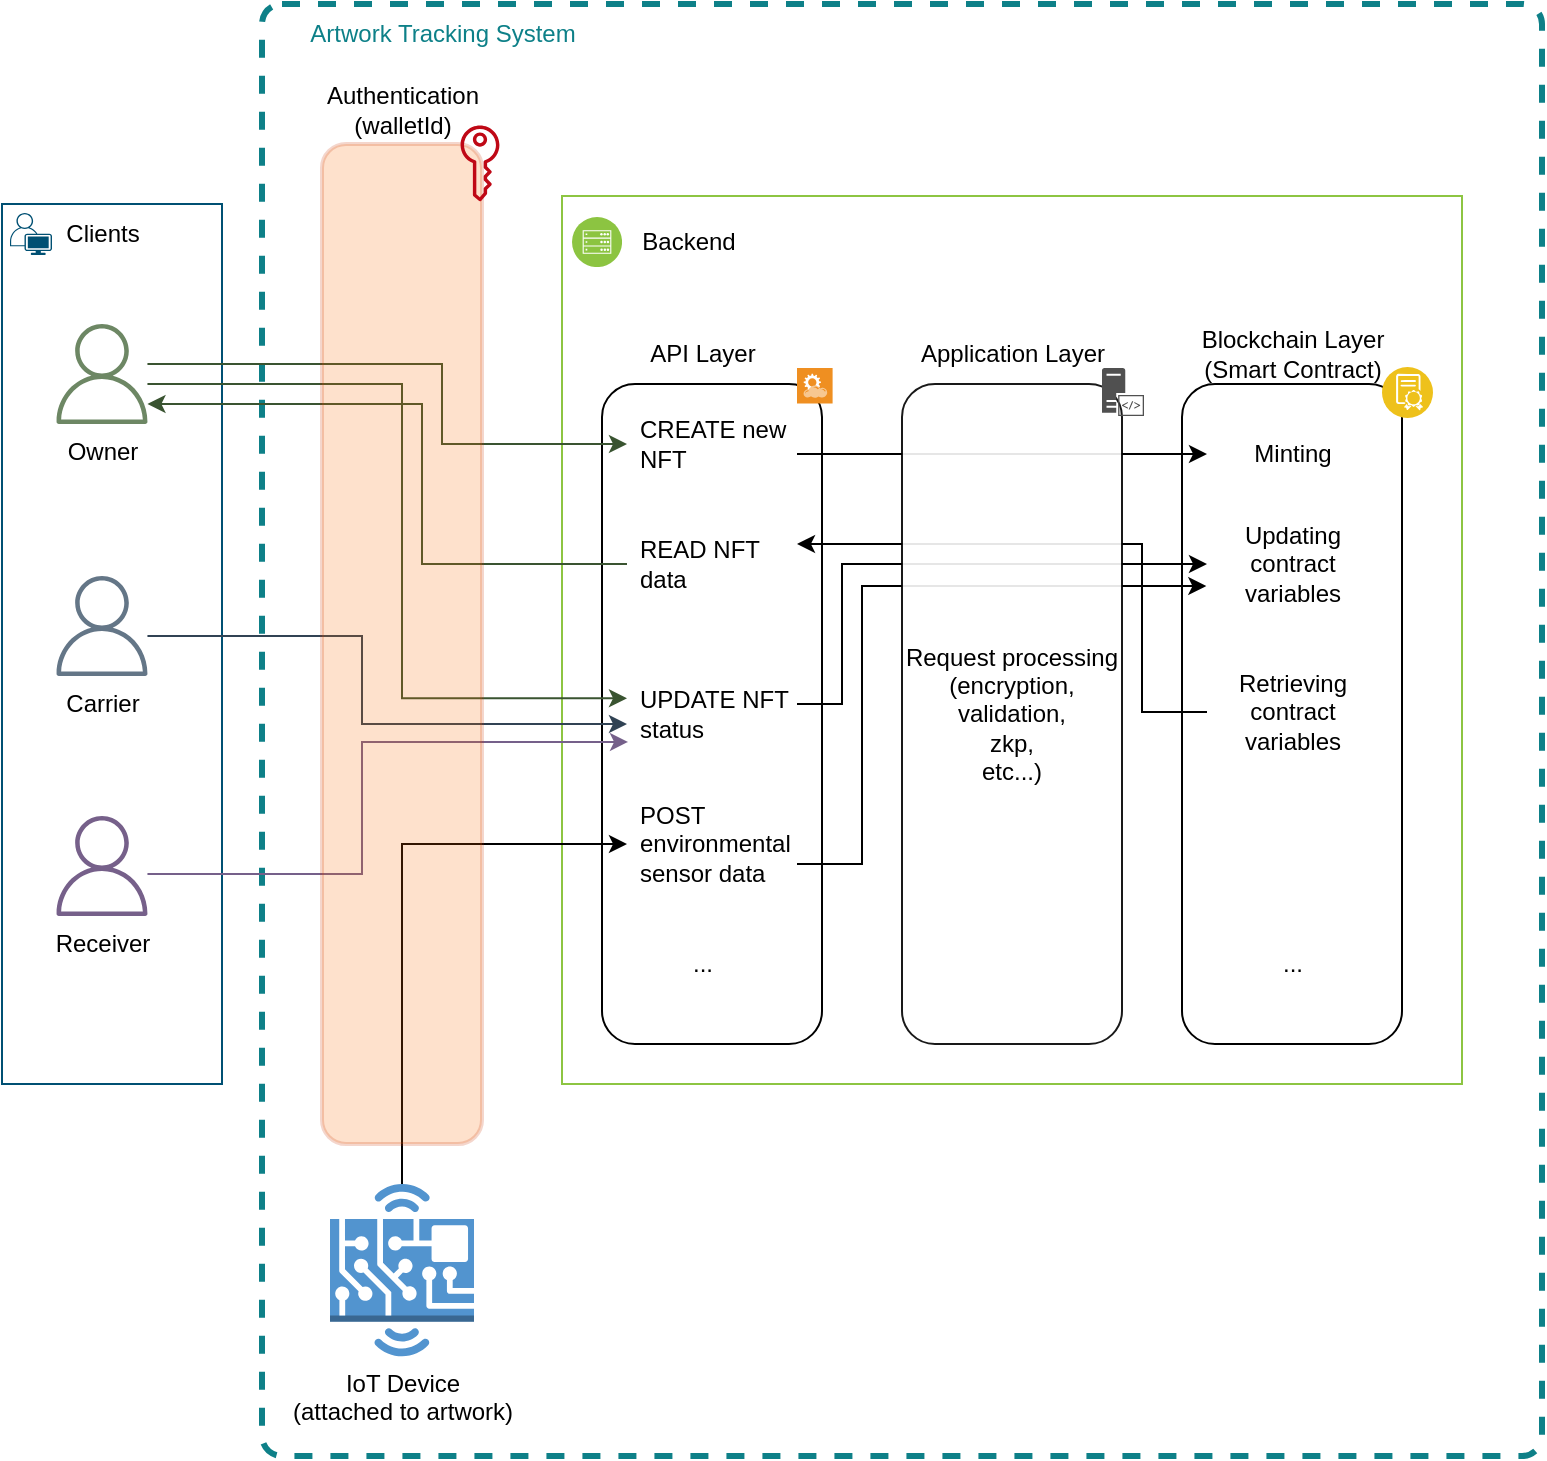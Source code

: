 <mxfile version="21.1.2" type="device">
  <diagram id="ueo7mvtwTdWJJ7_IZG4s" name="Seite-1">
    <mxGraphModel dx="794" dy="599" grid="1" gridSize="10" guides="1" tooltips="1" connect="1" arrows="1" fold="1" page="1" pageScale="1" pageWidth="1169" pageHeight="827" math="0" shadow="0">
      <root>
        <mxCell id="0" />
        <mxCell id="1" parent="0" />
        <mxCell id="GqR5pssrANM1ScbAsOte-49" value="" style="html=1;align=center;verticalAlign=top;rounded=1;absoluteArcSize=1;arcSize=20;dashed=1;whiteSpace=wrap;fillColor=none;strokeColor=#0e8088;strokeWidth=3;" parent="1" vertex="1">
          <mxGeometry x="330" y="54" width="640" height="726" as="geometry" />
        </mxCell>
        <mxCell id="GqR5pssrANM1ScbAsOte-3" value="" style="rounded=0;whiteSpace=wrap;html=1;fillColor=none;strokeColor=#8dc542;" parent="1" vertex="1">
          <mxGeometry x="480" y="150" width="450" height="444" as="geometry" />
        </mxCell>
        <mxCell id="GqR5pssrANM1ScbAsOte-53" style="edgeStyle=orthogonalEdgeStyle;rounded=0;orthogonalLoop=1;jettySize=auto;html=1;" parent="1" source="GqR5pssrANM1ScbAsOte-52" target="GqR5pssrANM1ScbAsOte-17" edge="1">
          <mxGeometry relative="1" as="geometry">
            <Array as="points">
              <mxPoint x="770" y="408" />
              <mxPoint x="770" y="324" />
            </Array>
          </mxGeometry>
        </mxCell>
        <mxCell id="GqR5pssrANM1ScbAsOte-1" value="" style="rounded=0;whiteSpace=wrap;html=1;fillColor=none;strokeColor=#005073;" parent="1" vertex="1">
          <mxGeometry x="200" y="154" width="110" height="440" as="geometry" />
        </mxCell>
        <mxCell id="GqR5pssrANM1ScbAsOte-2" value="Clients" style="text;html=1;align=center;verticalAlign=middle;resizable=0;points=[];autosize=1;strokeColor=none;fillColor=none;" parent="1" vertex="1">
          <mxGeometry x="220" y="154" width="60" height="30" as="geometry" />
        </mxCell>
        <mxCell id="GqR5pssrANM1ScbAsOte-9" value="" style="edgeStyle=orthogonalEdgeStyle;rounded=0;orthogonalLoop=1;jettySize=auto;html=1;entryX=0;entryY=0.5;entryDx=0;entryDy=0;exitX=0.5;exitY=0;exitDx=0;exitDy=0;exitPerimeter=0;" parent="1" source="GqR5pssrANM1ScbAsOte-35" target="GqR5pssrANM1ScbAsOte-14" edge="1">
          <mxGeometry x="0.003" relative="1" as="geometry">
            <mxPoint x="480" y="704" as="sourcePoint" />
            <Array as="points">
              <mxPoint x="400" y="474" />
            </Array>
            <mxPoint as="offset" />
          </mxGeometry>
        </mxCell>
        <mxCell id="GqR5pssrANM1ScbAsOte-10" value="Blockchain Layer&lt;br&gt;(Smart Contract)" style="text;html=1;align=center;verticalAlign=middle;resizable=0;points=[];autosize=1;strokeColor=none;fillColor=none;" parent="1" vertex="1">
          <mxGeometry x="790" y="209" width="110" height="40" as="geometry" />
        </mxCell>
        <mxCell id="GqR5pssrANM1ScbAsOte-11" value="API Layer" style="text;html=1;align=center;verticalAlign=middle;resizable=0;points=[];autosize=1;strokeColor=none;fillColor=none;" parent="1" vertex="1">
          <mxGeometry x="510" y="214" width="80" height="30" as="geometry" />
        </mxCell>
        <mxCell id="GqR5pssrANM1ScbAsOte-12" value="" style="rounded=1;whiteSpace=wrap;html=1;fillColor=none;" parent="1" vertex="1">
          <mxGeometry x="500" y="244" width="110" height="330" as="geometry" />
        </mxCell>
        <mxCell id="GqR5pssrANM1ScbAsOte-32" style="edgeStyle=orthogonalEdgeStyle;rounded=0;orthogonalLoop=1;jettySize=auto;html=1;entryX=-0.004;entryY=0.684;entryDx=0;entryDy=0;entryPerimeter=0;" parent="1" source="GqR5pssrANM1ScbAsOte-14" target="GqR5pssrANM1ScbAsOte-30" edge="1">
          <mxGeometry relative="1" as="geometry">
            <Array as="points">
              <mxPoint x="630" y="484" />
              <mxPoint x="630" y="345" />
            </Array>
          </mxGeometry>
        </mxCell>
        <mxCell id="GqR5pssrANM1ScbAsOte-14" value="POST environmental sensor data" style="text;strokeColor=none;fillColor=none;align=left;verticalAlign=middle;spacingLeft=4;spacingRight=4;overflow=hidden;points=[[0,0.5],[1,0.5]];portConstraint=eastwest;rotatable=0;whiteSpace=wrap;html=1;" parent="1" vertex="1">
          <mxGeometry x="512.5" y="444" width="85" height="60" as="geometry" />
        </mxCell>
        <mxCell id="GqR5pssrANM1ScbAsOte-34" style="edgeStyle=orthogonalEdgeStyle;rounded=0;orthogonalLoop=1;jettySize=auto;html=1;" parent="1" source="GqR5pssrANM1ScbAsOte-15" target="GqR5pssrANM1ScbAsOte-29" edge="1">
          <mxGeometry relative="1" as="geometry">
            <Array as="points">
              <mxPoint x="620" y="279" />
              <mxPoint x="620" y="279" />
            </Array>
          </mxGeometry>
        </mxCell>
        <mxCell id="GqR5pssrANM1ScbAsOte-15" value="CREATE new NFT" style="text;strokeColor=none;fillColor=none;align=left;verticalAlign=middle;spacingLeft=4;spacingRight=4;overflow=hidden;points=[[0,0.5],[1,0.5]];portConstraint=eastwest;rotatable=0;whiteSpace=wrap;html=1;" parent="1" vertex="1">
          <mxGeometry x="512.5" y="244" width="85" height="60" as="geometry" />
        </mxCell>
        <mxCell id="GqR5pssrANM1ScbAsOte-33" style="edgeStyle=orthogonalEdgeStyle;rounded=0;orthogonalLoop=1;jettySize=auto;html=1;entryX=0;entryY=0.5;entryDx=0;entryDy=0;" parent="1" source="GqR5pssrANM1ScbAsOte-16" target="GqR5pssrANM1ScbAsOte-30" edge="1">
          <mxGeometry relative="1" as="geometry">
            <Array as="points">
              <mxPoint x="620" y="404" />
              <mxPoint x="620" y="334" />
            </Array>
          </mxGeometry>
        </mxCell>
        <mxCell id="GqR5pssrANM1ScbAsOte-16" value="UPDATE NFT status" style="text;strokeColor=none;fillColor=none;align=left;verticalAlign=middle;spacingLeft=4;spacingRight=4;overflow=hidden;points=[[0,0.5],[1,0.5]];portConstraint=eastwest;rotatable=0;whiteSpace=wrap;html=1;" parent="1" vertex="1">
          <mxGeometry x="512.5" y="379" width="85" height="60" as="geometry" />
        </mxCell>
        <mxCell id="GqR5pssrANM1ScbAsOte-17" value="READ NFT data" style="text;strokeColor=none;fillColor=none;align=left;verticalAlign=middle;spacingLeft=4;spacingRight=4;overflow=hidden;points=[[0,0.5],[1,0.5]];portConstraint=eastwest;rotatable=0;whiteSpace=wrap;html=1;" parent="1" vertex="1">
          <mxGeometry x="512.5" y="304" width="85" height="60" as="geometry" />
        </mxCell>
        <mxCell id="GqR5pssrANM1ScbAsOte-20" style="edgeStyle=orthogonalEdgeStyle;rounded=0;orthogonalLoop=1;jettySize=auto;html=1;entryX=0;entryY=0.5;entryDx=0;entryDy=0;fillColor=#6d8764;strokeColor=#3A5431;" parent="1" source="GqR5pssrANM1ScbAsOte-19" target="GqR5pssrANM1ScbAsOte-15" edge="1">
          <mxGeometry relative="1" as="geometry">
            <Array as="points">
              <mxPoint x="420" y="234" />
              <mxPoint x="420" y="274" />
            </Array>
          </mxGeometry>
        </mxCell>
        <mxCell id="GqR5pssrANM1ScbAsOte-21" style="edgeStyle=orthogonalEdgeStyle;rounded=0;orthogonalLoop=1;jettySize=auto;html=1;entryX=0;entryY=0.369;entryDx=0;entryDy=0;fillColor=#6d8764;strokeColor=#3A5431;entryPerimeter=0;" parent="1" source="GqR5pssrANM1ScbAsOte-19" target="GqR5pssrANM1ScbAsOte-16" edge="1">
          <mxGeometry relative="1" as="geometry">
            <Array as="points">
              <mxPoint x="400" y="244" />
              <mxPoint x="400" y="401" />
            </Array>
          </mxGeometry>
        </mxCell>
        <mxCell id="GqR5pssrANM1ScbAsOte-24" style="edgeStyle=orthogonalEdgeStyle;rounded=0;orthogonalLoop=1;jettySize=auto;html=1;entryX=0;entryY=0.5;entryDx=0;entryDy=0;fillColor=#6d8764;strokeColor=#3A5431;startArrow=classic;startFill=1;endArrow=none;endFill=0;" parent="1" source="GqR5pssrANM1ScbAsOte-19" target="GqR5pssrANM1ScbAsOte-17" edge="1">
          <mxGeometry relative="1" as="geometry">
            <Array as="points">
              <mxPoint x="410" y="254" />
              <mxPoint x="410" y="334" />
            </Array>
          </mxGeometry>
        </mxCell>
        <mxCell id="GqR5pssrANM1ScbAsOte-19" value="&lt;font color=&quot;#000000&quot;&gt;Owner&lt;/font&gt;" style="sketch=0;outlineConnect=0;fillColor=#6d8764;strokeColor=#3A5431;dashed=0;verticalLabelPosition=bottom;verticalAlign=top;align=center;html=1;fontSize=12;fontStyle=0;aspect=fixed;pointerEvents=1;shape=mxgraph.aws4.user;fontColor=#ffffff;" parent="1" vertex="1">
          <mxGeometry x="225" y="214" width="50" height="50" as="geometry" />
        </mxCell>
        <mxCell id="GqR5pssrANM1ScbAsOte-23" style="edgeStyle=orthogonalEdgeStyle;rounded=0;orthogonalLoop=1;jettySize=auto;html=1;fillColor=#647687;strokeColor=#314354;" parent="1" source="GqR5pssrANM1ScbAsOte-22" target="GqR5pssrANM1ScbAsOte-16" edge="1">
          <mxGeometry relative="1" as="geometry">
            <Array as="points">
              <mxPoint x="380" y="370" />
              <mxPoint x="380" y="414" />
            </Array>
          </mxGeometry>
        </mxCell>
        <mxCell id="GqR5pssrANM1ScbAsOte-22" value="&lt;font color=&quot;#000000&quot;&gt;Carrier&lt;/font&gt;" style="sketch=0;outlineConnect=0;fontColor=#ffffff;fillColor=#647687;strokeColor=#314354;dashed=0;verticalLabelPosition=bottom;verticalAlign=top;align=center;html=1;fontSize=12;fontStyle=0;aspect=fixed;pointerEvents=1;shape=mxgraph.aws4.user;" parent="1" vertex="1">
          <mxGeometry x="225" y="340" width="50" height="50" as="geometry" />
        </mxCell>
        <mxCell id="GqR5pssrANM1ScbAsOte-28" value="" style="rounded=1;whiteSpace=wrap;html=1;fillColor=none;" parent="1" vertex="1">
          <mxGeometry x="790" y="244" width="110" height="330" as="geometry" />
        </mxCell>
        <mxCell id="GqR5pssrANM1ScbAsOte-29" value="Minting" style="text;strokeColor=none;fillColor=none;align=center;verticalAlign=middle;spacingLeft=4;spacingRight=4;overflow=hidden;points=[[0,0.5],[1,0.5]];portConstraint=eastwest;rotatable=0;whiteSpace=wrap;html=1;" parent="1" vertex="1">
          <mxGeometry x="802.5" y="249" width="85" height="60" as="geometry" />
        </mxCell>
        <mxCell id="GqR5pssrANM1ScbAsOte-30" value="Updating contract variables" style="text;strokeColor=none;fillColor=none;align=center;verticalAlign=middle;spacingLeft=4;spacingRight=4;overflow=hidden;points=[[0,0.5],[1,0.5]];portConstraint=eastwest;rotatable=0;whiteSpace=wrap;html=1;" parent="1" vertex="1">
          <mxGeometry x="802.5" y="304" width="85" height="60" as="geometry" />
        </mxCell>
        <mxCell id="GqR5pssrANM1ScbAsOte-31" value="..." style="text;strokeColor=none;fillColor=none;align=center;verticalAlign=middle;spacingLeft=4;spacingRight=4;overflow=hidden;points=[[0,0.5],[1,0.5]];portConstraint=eastwest;rotatable=0;whiteSpace=wrap;html=1;" parent="1" vertex="1">
          <mxGeometry x="802.5" y="504" width="85" height="60" as="geometry" />
        </mxCell>
        <mxCell id="GqR5pssrANM1ScbAsOte-35" value="IoT Device&lt;br&gt;(attached to artwork)" style="outlineConnect=0;dashed=0;verticalLabelPosition=bottom;verticalAlign=top;align=center;html=1;shape=mxgraph.aws3.hardware_board;fillColor=#5294CF;gradientColor=none;labelPosition=center;" parent="1" vertex="1">
          <mxGeometry x="364" y="644.0" width="72" height="86.14" as="geometry" />
        </mxCell>
        <mxCell id="hDjlnW6x61JkgasZO3AA-2" value="" style="edgeStyle=orthogonalEdgeStyle;rounded=0;orthogonalLoop=1;jettySize=auto;html=1;entryX=0.006;entryY=0.733;entryDx=0;entryDy=0;entryPerimeter=0;strokeColor=#75608a;" parent="1" source="GqR5pssrANM1ScbAsOte-37" target="GqR5pssrANM1ScbAsOte-16" edge="1">
          <mxGeometry relative="1" as="geometry">
            <Array as="points">
              <mxPoint x="380" y="489" />
              <mxPoint x="380" y="423" />
            </Array>
          </mxGeometry>
        </mxCell>
        <mxCell id="GqR5pssrANM1ScbAsOte-37" value="&lt;font color=&quot;#000000&quot;&gt;Receiver&lt;br&gt;&lt;/font&gt;" style="sketch=0;outlineConnect=0;fontColor=#ffffff;fillColor=#76608a;strokeColor=#432D57;dashed=0;verticalLabelPosition=bottom;verticalAlign=top;align=center;html=1;fontSize=12;fontStyle=0;aspect=fixed;pointerEvents=1;shape=mxgraph.aws4.user;" parent="1" vertex="1">
          <mxGeometry x="225" y="460" width="50" height="50" as="geometry" />
        </mxCell>
        <mxCell id="GqR5pssrANM1ScbAsOte-39" value="Backend" style="text;html=1;align=center;verticalAlign=middle;resizable=0;points=[];autosize=1;strokeColor=none;fillColor=none;" parent="1" vertex="1">
          <mxGeometry x="507.5" y="158" width="70" height="30" as="geometry" />
        </mxCell>
        <mxCell id="GqR5pssrANM1ScbAsOte-41" value="" style="rounded=1;whiteSpace=wrap;html=1;fillColor=#fa6800;fontColor=#000000;strokeColor=#C73500;opacity=20;strokeWidth=2;" parent="1" vertex="1">
          <mxGeometry x="360" y="124" width="80" height="500" as="geometry" />
        </mxCell>
        <mxCell id="GqR5pssrANM1ScbAsOte-42" value="Authentication&lt;br&gt;(walletId)" style="text;html=1;align=center;verticalAlign=middle;resizable=0;points=[];autosize=1;strokeColor=none;fillColor=none;" parent="1" vertex="1">
          <mxGeometry x="350" y="87" width="100" height="40" as="geometry" />
        </mxCell>
        <mxCell id="GqR5pssrANM1ScbAsOte-43" value="Request processing&lt;br&gt;(encryption, validation,&lt;br&gt;zkp,&lt;br&gt;etc...)" style="rounded=1;whiteSpace=wrap;html=1;fillColor=default;opacity=90;" parent="1" vertex="1">
          <mxGeometry x="650" y="244" width="110" height="330" as="geometry" />
        </mxCell>
        <mxCell id="GqR5pssrANM1ScbAsOte-44" value="Application Layer" style="text;html=1;align=center;verticalAlign=middle;resizable=0;points=[];autosize=1;strokeColor=none;fillColor=none;" parent="1" vertex="1">
          <mxGeometry x="645" y="214" width="120" height="30" as="geometry" />
        </mxCell>
        <mxCell id="GqR5pssrANM1ScbAsOte-45" value="..." style="text;strokeColor=none;fillColor=none;align=center;verticalAlign=middle;spacingLeft=4;spacingRight=4;overflow=hidden;points=[[0,0.5],[1,0.5]];portConstraint=eastwest;rotatable=0;whiteSpace=wrap;html=1;" parent="1" vertex="1">
          <mxGeometry x="507.5" y="504" width="85" height="60" as="geometry" />
        </mxCell>
        <mxCell id="GqR5pssrANM1ScbAsOte-50" value="&lt;font color=&quot;#0d8088&quot;&gt;Artwork Tracking System&lt;/font&gt;" style="text;html=1;align=center;verticalAlign=middle;resizable=0;points=[];autosize=1;strokeColor=#0e8088;fillColor=#b0e3e6;opacity=0;" parent="1" vertex="1">
          <mxGeometry x="340" y="54" width="160" height="30" as="geometry" />
        </mxCell>
        <mxCell id="GqR5pssrANM1ScbAsOte-52" value="Retrieving contract variables" style="text;strokeColor=none;fillColor=none;align=center;verticalAlign=middle;spacingLeft=4;spacingRight=4;overflow=hidden;points=[[0,0.5],[1,0.5]];portConstraint=eastwest;rotatable=0;whiteSpace=wrap;html=1;" parent="1" vertex="1">
          <mxGeometry x="802.5" y="378" width="85" height="60" as="geometry" />
        </mxCell>
        <mxCell id="1ouffjeRAv1VJQCSkiRg-1" value="" style="image;aspect=fixed;perimeter=ellipsePerimeter;html=1;align=center;shadow=0;dashed=0;fontColor=#4277BB;labelBackgroundColor=default;fontSize=12;spacingTop=3;image=img/lib/ibm/infrastructure/mobile_backend.svg;" parent="1" vertex="1">
          <mxGeometry x="485" y="160.5" width="25" height="25" as="geometry" />
        </mxCell>
        <mxCell id="1ouffjeRAv1VJQCSkiRg-2" value="" style="points=[[0.35,0,0],[0.98,0.51,0],[1,0.71,0],[0.67,1,0],[0,0.795,0],[0,0.65,0]];verticalLabelPosition=bottom;sketch=0;html=1;verticalAlign=top;aspect=fixed;align=center;pointerEvents=1;shape=mxgraph.cisco19.user;fillColor=#005073;strokeColor=none;" parent="1" vertex="1">
          <mxGeometry x="204" y="158.5" width="21" height="21" as="geometry" />
        </mxCell>
        <mxCell id="YJsinMg0PK696agXTrmT-1" value="" style="image;aspect=fixed;perimeter=ellipsePerimeter;html=1;align=center;shadow=0;dashed=0;fontColor=#4277BB;labelBackgroundColor=default;fontSize=12;spacingTop=3;image=img/lib/ibm/blockchain/smart_contract.svg;" parent="1" vertex="1">
          <mxGeometry x="890" y="235.5" width="25.5" height="25.5" as="geometry" />
        </mxCell>
        <mxCell id="YJsinMg0PK696agXTrmT-2" value="" style="sketch=0;pointerEvents=1;shadow=0;dashed=0;html=1;strokeColor=none;fillColor=#505050;labelPosition=center;verticalLabelPosition=bottom;verticalAlign=top;outlineConnect=0;align=center;shape=mxgraph.office.servers.server_side_code;" parent="1" vertex="1">
          <mxGeometry x="750" y="236" width="21" height="24" as="geometry" />
        </mxCell>
        <mxCell id="YJsinMg0PK696agXTrmT-3" value="" style="shadow=0;dashed=0;html=1;strokeColor=none;fillColor=#EF8F21;labelPosition=center;verticalLabelPosition=bottom;verticalAlign=top;align=center;outlineConnect=0;shape=mxgraph.veeam.2d.restful_apis;" parent="1" vertex="1">
          <mxGeometry x="597.5" y="236" width="17.8" height="17.8" as="geometry" />
        </mxCell>
        <mxCell id="YJsinMg0PK696agXTrmT-5" value="" style="sketch=0;outlineConnect=0;fontColor=#232F3E;gradientColor=none;fillColor=#BF0816;strokeColor=none;dashed=0;verticalLabelPosition=bottom;verticalAlign=top;align=center;html=1;fontSize=12;fontStyle=0;aspect=fixed;pointerEvents=1;shape=mxgraph.aws4.addon;rotation=90;" parent="1" vertex="1">
          <mxGeometry x="420" y="124" width="38" height="19.49" as="geometry" />
        </mxCell>
      </root>
    </mxGraphModel>
  </diagram>
</mxfile>
